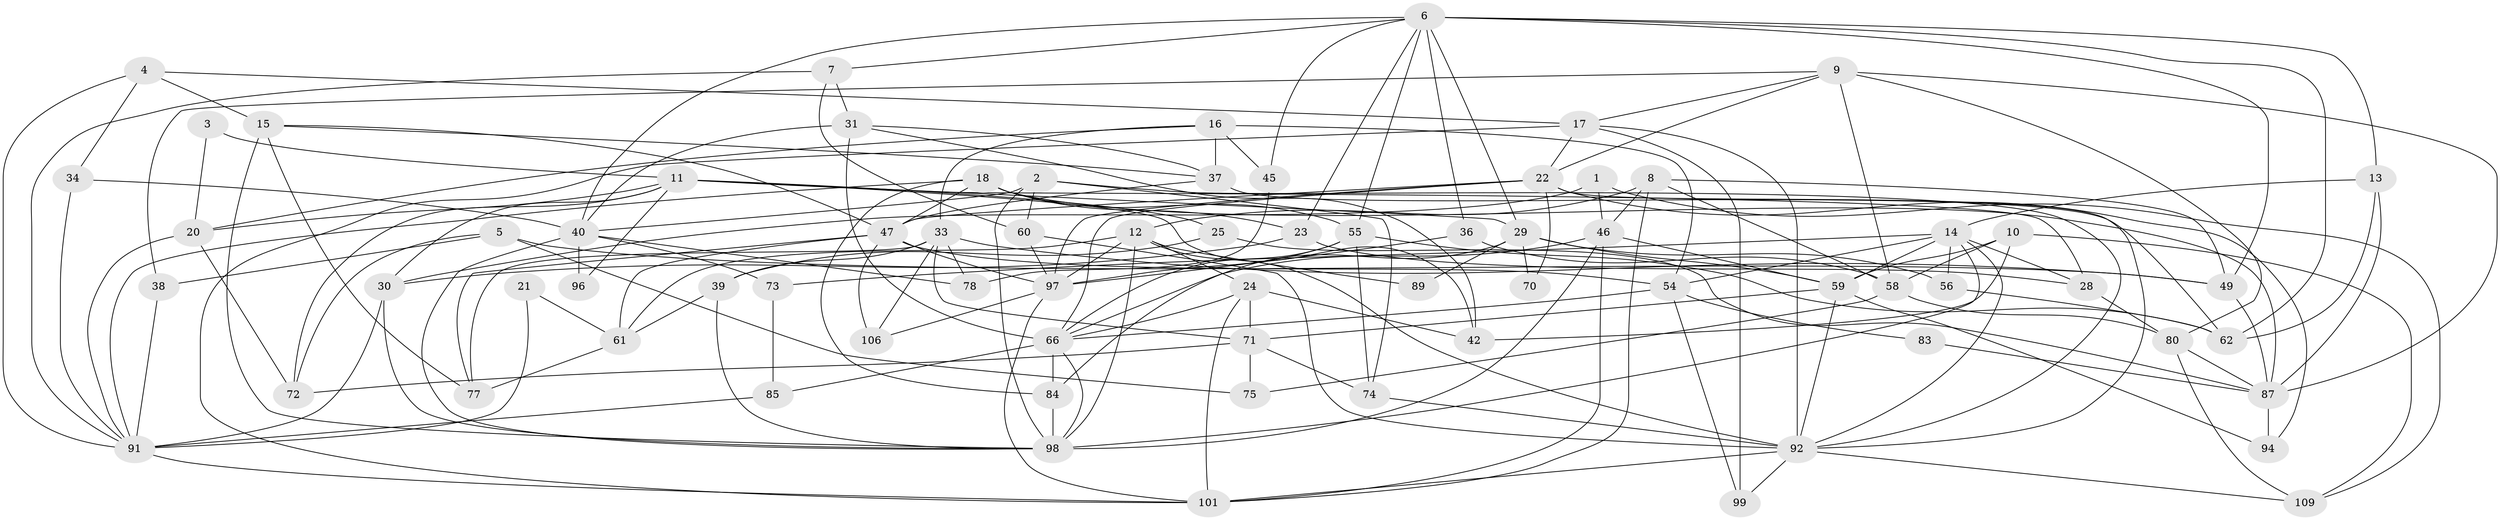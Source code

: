 // Generated by graph-tools (version 1.1) at 2025/52/02/27/25 19:52:08]
// undirected, 73 vertices, 185 edges
graph export_dot {
graph [start="1"]
  node [color=gray90,style=filled];
  1;
  2 [super="+115"];
  3;
  4 [super="+32"];
  5 [super="+19"];
  6 [super="+110"];
  7 [super="+76"];
  8 [super="+48"];
  9 [super="+67"];
  10;
  11 [super="+79"];
  12 [super="+26"];
  13 [super="+50"];
  14 [super="+52"];
  15 [super="+100"];
  16;
  17 [super="+27"];
  18 [super="+82"];
  20 [super="+35"];
  21;
  22 [super="+86"];
  23;
  24 [super="+53"];
  25;
  28;
  29 [super="+51"];
  30 [super="+41"];
  31 [super="+90"];
  33 [super="+103"];
  34;
  36;
  37 [super="+57"];
  38;
  39 [super="+65"];
  40 [super="+43"];
  42 [super="+44"];
  45;
  46 [super="+68"];
  47 [super="+69"];
  49 [super="+64"];
  54 [super="+81"];
  55 [super="+63"];
  56;
  58 [super="+104"];
  59 [super="+113"];
  60;
  61 [super="+95"];
  62 [super="+93"];
  66 [super="+117"];
  70;
  71 [super="+88"];
  72;
  73;
  74;
  75;
  77;
  78;
  80 [super="+107"];
  83;
  84 [super="+108"];
  85;
  87 [super="+102"];
  89;
  91 [super="+114"];
  92 [super="+112"];
  94;
  96;
  97 [super="+105"];
  98 [super="+111"];
  99;
  101 [super="+116"];
  106;
  109;
  1 -- 109;
  1 -- 30;
  1 -- 46;
  2 -- 98;
  2 -- 92;
  2 -- 40;
  2 -- 60;
  2 -- 74;
  3 -- 11;
  3 -- 20;
  4 -- 34;
  4 -- 15;
  4 -- 17;
  4 -- 91;
  5 -- 75;
  5 -- 72;
  5 -- 49;
  5 -- 38;
  6 -- 7;
  6 -- 40;
  6 -- 45;
  6 -- 29;
  6 -- 36;
  6 -- 23;
  6 -- 13;
  6 -- 49;
  6 -- 62;
  6 -- 55;
  7 -- 91;
  7 -- 60;
  7 -- 31;
  8 -- 12;
  8 -- 46;
  8 -- 58;
  8 -- 49;
  8 -- 101;
  9 -- 22;
  9 -- 87;
  9 -- 80;
  9 -- 17;
  9 -- 38;
  9 -- 58;
  10 -- 42;
  10 -- 109;
  10 -- 59;
  10 -- 58;
  11 -- 28;
  11 -- 25;
  11 -- 72;
  11 -- 96;
  11 -- 42;
  11 -- 30;
  11 -- 29;
  11 -- 20;
  12 -- 98 [weight=2];
  12 -- 92;
  12 -- 97;
  12 -- 89;
  12 -- 61;
  12 -- 24;
  13 -- 87;
  13 -- 62;
  13 -- 14;
  14 -- 56;
  14 -- 59;
  14 -- 98;
  14 -- 54;
  14 -- 73;
  14 -- 28;
  14 -- 92;
  15 -- 77;
  15 -- 98;
  15 -- 47;
  15 -- 37;
  16 -- 37;
  16 -- 33;
  16 -- 45;
  16 -- 54;
  16 -- 20;
  17 -- 99;
  17 -- 92;
  17 -- 22;
  17 -- 101;
  18 -- 47;
  18 -- 91;
  18 -- 84;
  18 -- 87;
  18 -- 23;
  18 -- 55;
  20 -- 72;
  20 -- 91;
  21 -- 91;
  21 -- 61;
  22 -- 94;
  22 -- 66;
  22 -- 47;
  22 -- 97;
  22 -- 92;
  22 -- 70;
  23 -- 28;
  23 -- 30;
  24 -- 66;
  24 -- 42;
  24 -- 101;
  24 -- 71;
  25 -- 87;
  25 -- 39;
  28 -- 80;
  29 -- 84;
  29 -- 59;
  29 -- 70;
  29 -- 56;
  29 -- 89;
  30 -- 98;
  30 -- 91;
  31 -- 40 [weight=2];
  31 -- 66;
  31 -- 37;
  31 -- 42;
  33 -- 39;
  33 -- 77;
  33 -- 49;
  33 -- 71;
  33 -- 106;
  33 -- 78;
  34 -- 91;
  34 -- 40;
  36 -- 97;
  36 -- 58;
  37 -- 62;
  37 -- 47;
  38 -- 91;
  39 -- 98;
  39 -- 61;
  40 -- 73;
  40 -- 78;
  40 -- 96;
  40 -- 98;
  45 -- 78;
  46 -- 59;
  46 -- 98;
  46 -- 66;
  46 -- 101;
  47 -- 61;
  47 -- 106;
  47 -- 77;
  47 -- 97;
  47 -- 54;
  49 -- 87;
  54 -- 99;
  54 -- 83;
  54 -- 66;
  55 -- 66;
  55 -- 62;
  55 -- 97;
  55 -- 74;
  56 -- 62 [weight=2];
  58 -- 75;
  58 -- 80;
  59 -- 92;
  59 -- 94;
  59 -- 71;
  60 -- 92;
  60 -- 97;
  61 -- 77;
  66 -- 85;
  66 -- 84;
  66 -- 98;
  71 -- 72;
  71 -- 74;
  71 -- 75;
  73 -- 85;
  74 -- 92;
  80 -- 87;
  80 -- 109;
  83 -- 87;
  84 -- 98;
  85 -- 91;
  87 -- 94;
  91 -- 101;
  92 -- 99;
  92 -- 109;
  92 -- 101;
  97 -- 106;
  97 -- 101;
}
